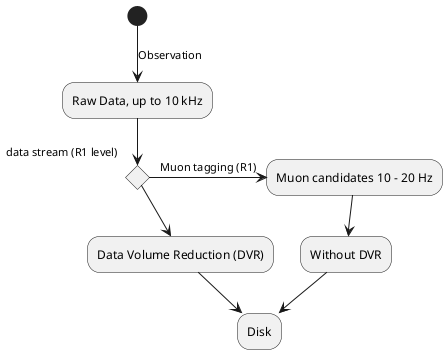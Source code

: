 @startuml
(*) --> [Observation] "Raw Data, up to 10 kHz"

if "data stream (R1 level)" then
        
        -->  "Data Volume Reduction (DVR)"

        -->  "Disk"

        '--> "Fitting of muons"

        '-right-> (*)
else
        ->[Muon tagging (R1)] "Muon candidates 10 - 20 Hz"
       
        -->  "Without DVR"

        -->  "Disk"

        

endif


@enduml




